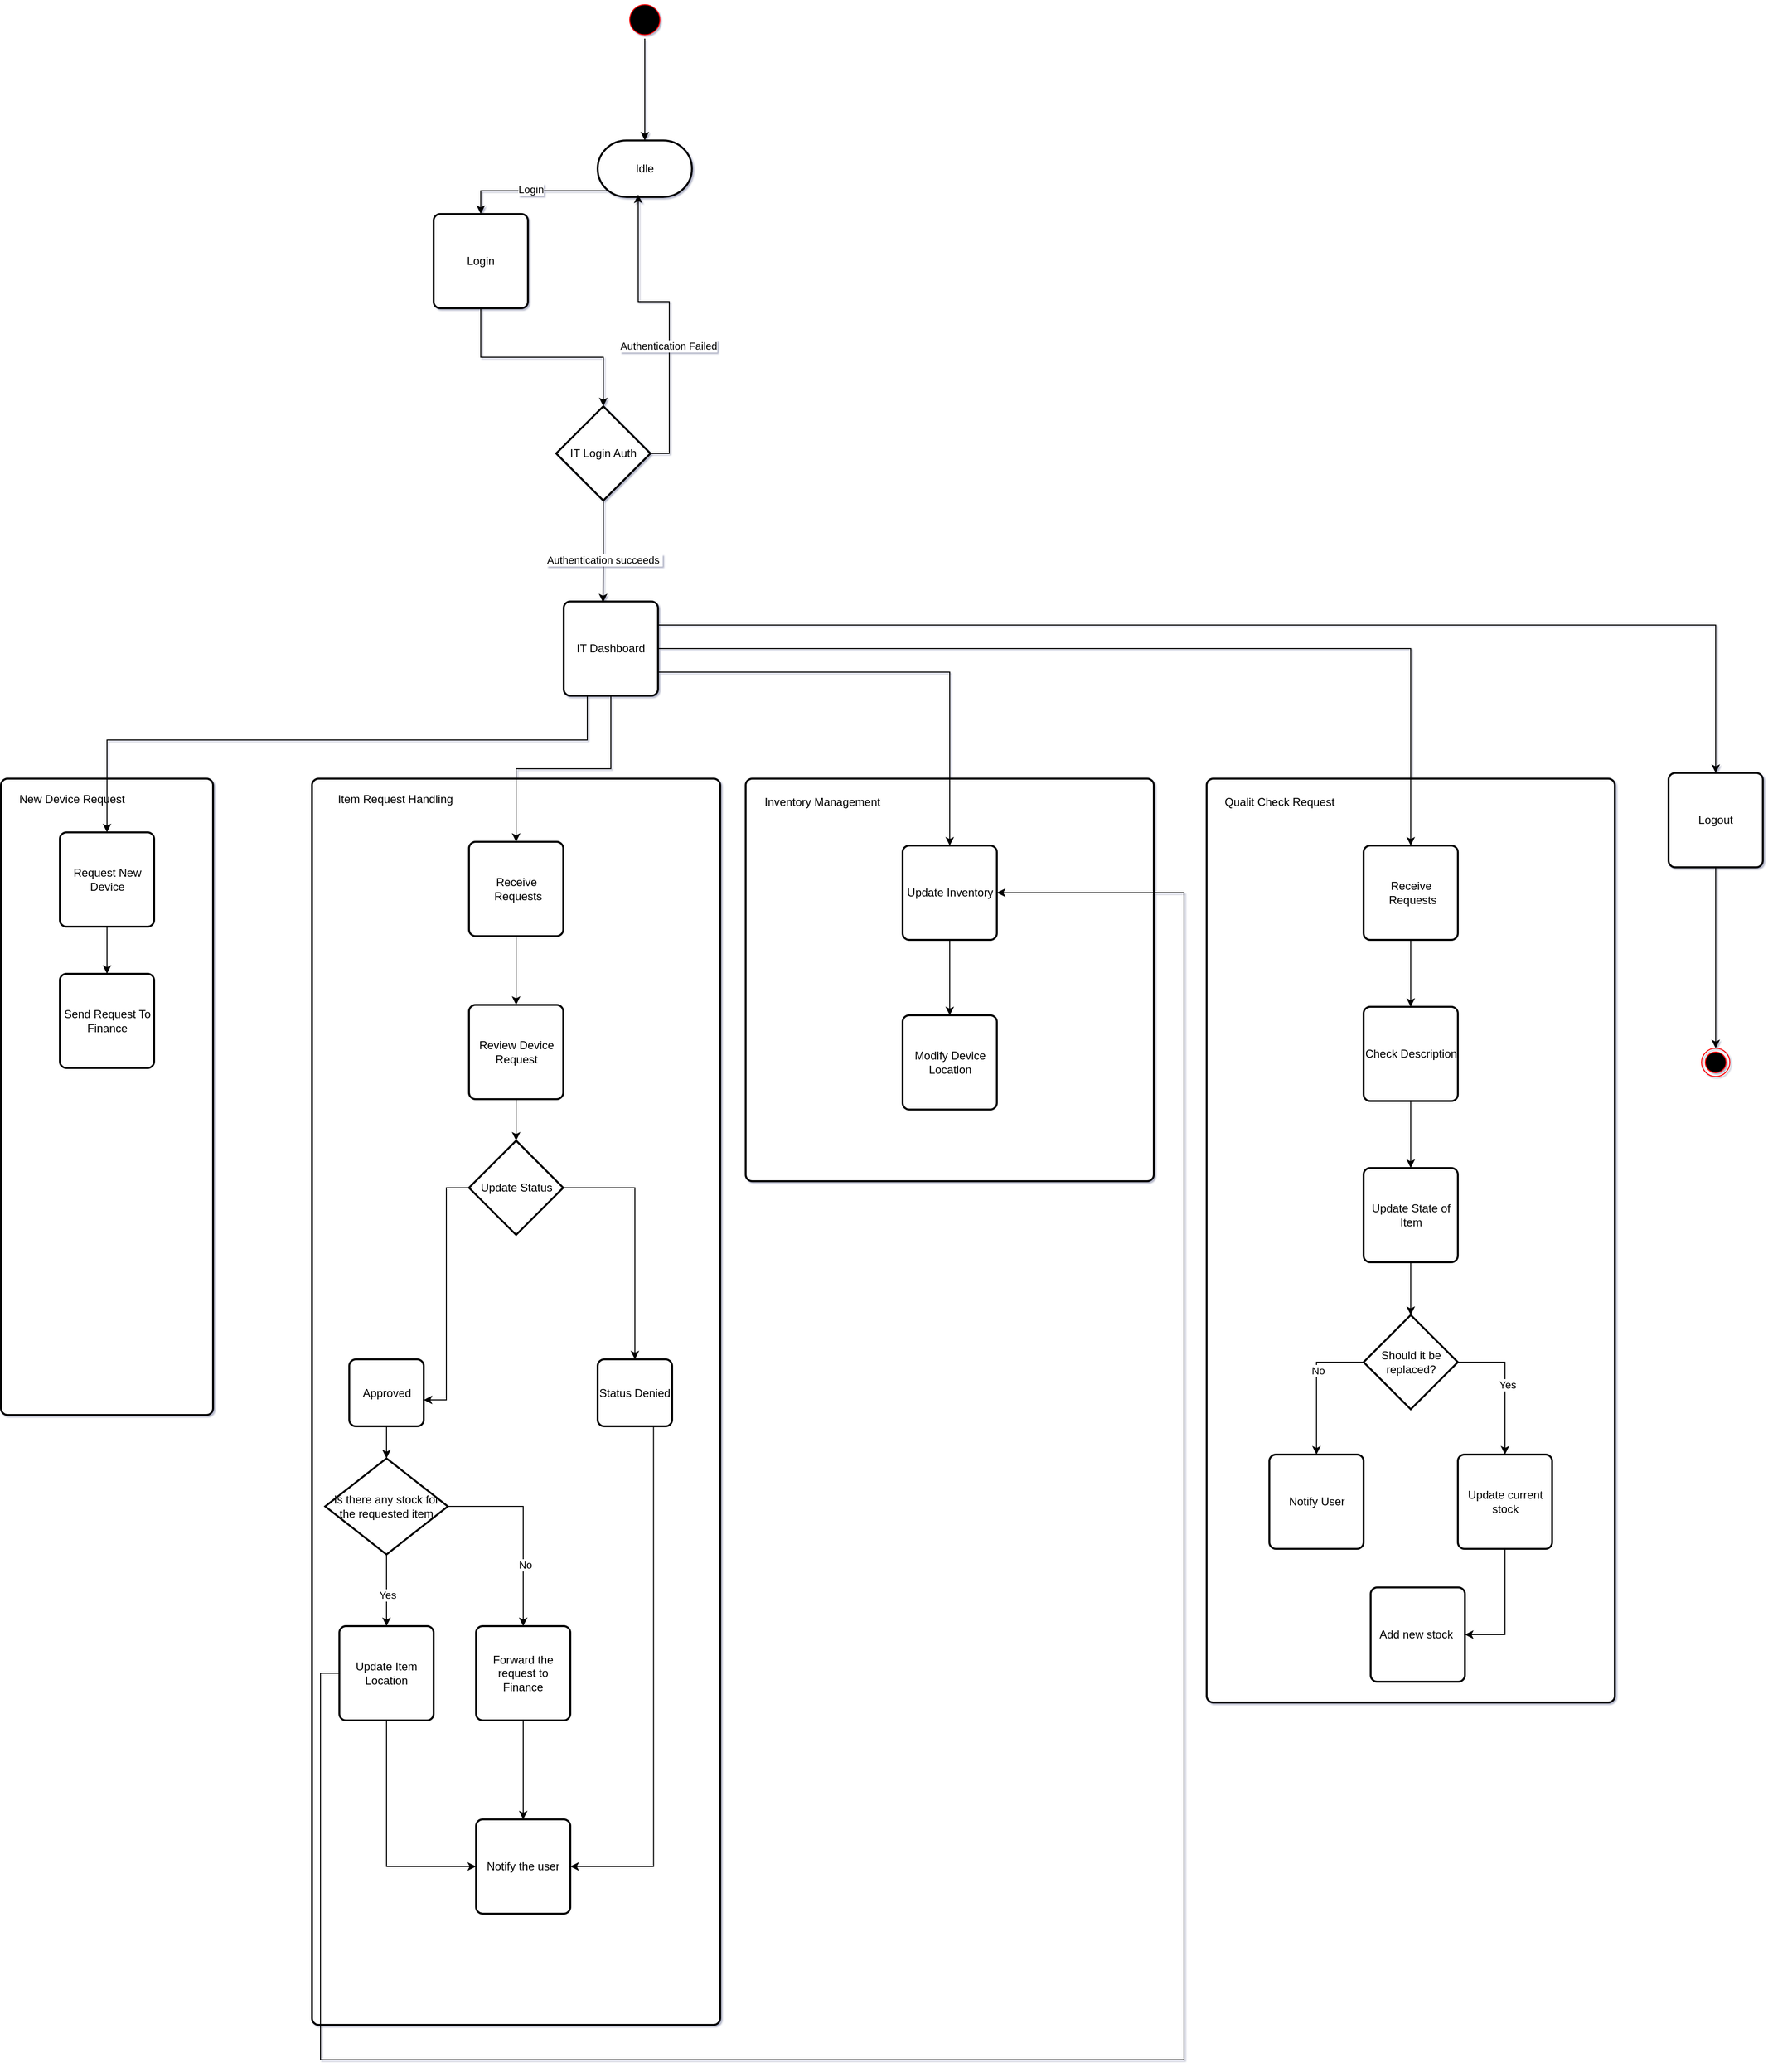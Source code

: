<mxfile version="27.0.9">
  <diagram name="Page-1" id="tA_SJaqa-9wHxWihn57W">
    <mxGraphModel dx="2478" dy="1324" grid="0" gridSize="10" guides="1" tooltips="1" connect="1" arrows="1" fold="1" page="0" pageScale="1" pageWidth="850" pageHeight="1100" math="0" shadow="1">
      <root>
        <mxCell id="0" />
        <mxCell id="1" parent="0" />
        <mxCell id="hEPEejO46t2G2VZq0U7p-65" value="" style="rounded=1;whiteSpace=wrap;html=1;absoluteArcSize=1;arcSize=14;strokeWidth=2;" parent="1" vertex="1">
          <mxGeometry x="812" y="734" width="433" height="980" as="geometry" />
        </mxCell>
        <mxCell id="hEPEejO46t2G2VZq0U7p-53" value="" style="rounded=1;whiteSpace=wrap;html=1;absoluteArcSize=1;arcSize=14;strokeWidth=2;" parent="1" vertex="1">
          <mxGeometry x="323" y="734" width="433" height="427" as="geometry" />
        </mxCell>
        <mxCell id="hEPEejO46t2G2VZq0U7p-18" value="" style="rounded=1;whiteSpace=wrap;html=1;absoluteArcSize=1;arcSize=14;strokeWidth=2;" parent="1" vertex="1">
          <mxGeometry x="-137" y="734" width="433" height="1322" as="geometry" />
        </mxCell>
        <mxCell id="hEPEejO46t2G2VZq0U7p-10" value="" style="rounded=1;whiteSpace=wrap;html=1;absoluteArcSize=1;arcSize=14;strokeWidth=2;" parent="1" vertex="1">
          <mxGeometry x="-467" y="734" width="225" height="675" as="geometry" />
        </mxCell>
        <mxCell id="yYGXFNO1V-ZtBMGJ8n_N-7" style="edgeStyle=orthogonalEdgeStyle;rounded=0;orthogonalLoop=1;jettySize=auto;html=1;exitX=0.5;exitY=1;exitDx=0;exitDy=0;" parent="1" source="y_sWD-JEh5Cgod3ZYhG4-1" target="yYGXFNO1V-ZtBMGJ8n_N-4" edge="1">
          <mxGeometry relative="1" as="geometry" />
        </mxCell>
        <mxCell id="y_sWD-JEh5Cgod3ZYhG4-1" value="" style="ellipse;html=1;shape=startState;fillColor=#000000;strokeColor=#ff0000;" parent="1" vertex="1">
          <mxGeometry x="196" y="-91" width="40" height="40" as="geometry" />
        </mxCell>
        <mxCell id="yYGXFNO1V-ZtBMGJ8n_N-9" style="edgeStyle=orthogonalEdgeStyle;rounded=0;orthogonalLoop=1;jettySize=auto;html=1;exitX=0.11;exitY=0.89;exitDx=0;exitDy=0;exitPerimeter=0;" parent="1" source="yYGXFNO1V-ZtBMGJ8n_N-4" target="yYGXFNO1V-ZtBMGJ8n_N-8" edge="1">
          <mxGeometry relative="1" as="geometry" />
        </mxCell>
        <mxCell id="yYGXFNO1V-ZtBMGJ8n_N-12" value="Login" style="edgeLabel;html=1;align=center;verticalAlign=middle;resizable=0;points=[];" parent="yYGXFNO1V-ZtBMGJ8n_N-9" vertex="1" connectable="0">
          <mxGeometry x="0.032" y="-2" relative="1" as="geometry">
            <mxPoint as="offset" />
          </mxGeometry>
        </mxCell>
        <mxCell id="yYGXFNO1V-ZtBMGJ8n_N-4" value="Idle" style="strokeWidth=2;html=1;shape=mxgraph.flowchart.terminator;whiteSpace=wrap;" parent="1" vertex="1">
          <mxGeometry x="166" y="57" width="100" height="60" as="geometry" />
        </mxCell>
        <mxCell id="yYGXFNO1V-ZtBMGJ8n_N-10" style="edgeStyle=orthogonalEdgeStyle;rounded=0;orthogonalLoop=1;jettySize=auto;html=1;exitX=0.5;exitY=1;exitDx=0;exitDy=0;" parent="1" source="yYGXFNO1V-ZtBMGJ8n_N-8" target="yYGXFNO1V-ZtBMGJ8n_N-11" edge="1">
          <mxGeometry relative="1" as="geometry">
            <mxPoint x="139.857" y="360.714" as="targetPoint" />
          </mxGeometry>
        </mxCell>
        <mxCell id="yYGXFNO1V-ZtBMGJ8n_N-8" value="Login" style="rounded=1;whiteSpace=wrap;html=1;absoluteArcSize=1;arcSize=14;strokeWidth=2;" parent="1" vertex="1">
          <mxGeometry x="-8" y="135" width="100" height="100" as="geometry" />
        </mxCell>
        <mxCell id="yYGXFNO1V-ZtBMGJ8n_N-15" style="edgeStyle=orthogonalEdgeStyle;rounded=0;orthogonalLoop=1;jettySize=auto;html=1;exitX=0.5;exitY=1;exitDx=0;exitDy=0;exitPerimeter=0;entryX=0.417;entryY=0.01;entryDx=0;entryDy=0;entryPerimeter=0;" parent="1" source="yYGXFNO1V-ZtBMGJ8n_N-11" target="yYGXFNO1V-ZtBMGJ8n_N-16" edge="1">
          <mxGeometry relative="1" as="geometry">
            <mxPoint x="171.857" y="536.143" as="targetPoint" />
          </mxGeometry>
        </mxCell>
        <mxCell id="yYGXFNO1V-ZtBMGJ8n_N-17" value="Authentication succeeds&amp;nbsp;" style="edgeLabel;html=1;align=center;verticalAlign=middle;resizable=0;points=[];" parent="yYGXFNO1V-ZtBMGJ8n_N-15" vertex="1" connectable="0">
          <mxGeometry x="0.167" y="1" relative="1" as="geometry">
            <mxPoint as="offset" />
          </mxGeometry>
        </mxCell>
        <mxCell id="yYGXFNO1V-ZtBMGJ8n_N-11" value="IT Login Auth" style="strokeWidth=2;html=1;shape=mxgraph.flowchart.decision;whiteSpace=wrap;" parent="1" vertex="1">
          <mxGeometry x="121.997" y="339.004" width="100" height="100" as="geometry" />
        </mxCell>
        <mxCell id="yYGXFNO1V-ZtBMGJ8n_N-13" style="edgeStyle=orthogonalEdgeStyle;rounded=0;orthogonalLoop=1;jettySize=auto;html=1;exitX=1;exitY=0.5;exitDx=0;exitDy=0;exitPerimeter=0;entryX=0.43;entryY=0.957;entryDx=0;entryDy=0;entryPerimeter=0;" parent="1" source="yYGXFNO1V-ZtBMGJ8n_N-11" target="yYGXFNO1V-ZtBMGJ8n_N-4" edge="1">
          <mxGeometry relative="1" as="geometry" />
        </mxCell>
        <mxCell id="yYGXFNO1V-ZtBMGJ8n_N-14" value="Authentication Failed" style="edgeLabel;html=1;align=center;verticalAlign=middle;resizable=0;points=[];" parent="yYGXFNO1V-ZtBMGJ8n_N-13" vertex="1" connectable="0">
          <mxGeometry x="-0.178" y="1" relative="1" as="geometry">
            <mxPoint as="offset" />
          </mxGeometry>
        </mxCell>
        <mxCell id="yYGXFNO1V-ZtBMGJ8n_N-24" style="edgeStyle=orthogonalEdgeStyle;rounded=0;orthogonalLoop=1;jettySize=auto;html=1;exitX=0.25;exitY=1;exitDx=0;exitDy=0;entryX=0.5;entryY=0;entryDx=0;entryDy=0;" parent="1" source="yYGXFNO1V-ZtBMGJ8n_N-16" target="hEPEejO46t2G2VZq0U7p-13" edge="1">
          <mxGeometry relative="1" as="geometry">
            <mxPoint x="-57" y="789" as="targetPoint" />
            <Array as="points">
              <mxPoint x="155" y="693" />
              <mxPoint x="-354" y="693" />
            </Array>
          </mxGeometry>
        </mxCell>
        <mxCell id="hEPEejO46t2G2VZq0U7p-23" style="edgeStyle=orthogonalEdgeStyle;rounded=0;orthogonalLoop=1;jettySize=auto;html=1;exitX=0.5;exitY=1;exitDx=0;exitDy=0;" parent="1" source="yYGXFNO1V-ZtBMGJ8n_N-16" target="hEPEejO46t2G2VZq0U7p-20" edge="1">
          <mxGeometry relative="1" as="geometry" />
        </mxCell>
        <mxCell id="hEPEejO46t2G2VZq0U7p-51" style="edgeStyle=orthogonalEdgeStyle;rounded=0;orthogonalLoop=1;jettySize=auto;html=1;exitX=1;exitY=0.25;exitDx=0;exitDy=0;" parent="1" source="yYGXFNO1V-ZtBMGJ8n_N-16" target="hEPEejO46t2G2VZq0U7p-3" edge="1">
          <mxGeometry relative="1" as="geometry" />
        </mxCell>
        <mxCell id="hEPEejO46t2G2VZq0U7p-54" style="edgeStyle=orthogonalEdgeStyle;rounded=0;orthogonalLoop=1;jettySize=auto;html=1;exitX=1;exitY=0.75;exitDx=0;exitDy=0;entryX=0.5;entryY=0;entryDx=0;entryDy=0;" parent="1" source="yYGXFNO1V-ZtBMGJ8n_N-16" target="hEPEejO46t2G2VZq0U7p-56" edge="1">
          <mxGeometry relative="1" as="geometry" />
        </mxCell>
        <mxCell id="hEPEejO46t2G2VZq0U7p-67" style="edgeStyle=orthogonalEdgeStyle;rounded=0;orthogonalLoop=1;jettySize=auto;html=1;exitX=1;exitY=0.5;exitDx=0;exitDy=0;" parent="1" source="yYGXFNO1V-ZtBMGJ8n_N-16" target="hEPEejO46t2G2VZq0U7p-69" edge="1">
          <mxGeometry relative="1" as="geometry" />
        </mxCell>
        <mxCell id="yYGXFNO1V-ZtBMGJ8n_N-16" value="IT Dashboard" style="rounded=1;whiteSpace=wrap;html=1;absoluteArcSize=1;arcSize=14;strokeWidth=2;" parent="1" vertex="1">
          <mxGeometry x="130" y="546" width="100" height="100" as="geometry" />
        </mxCell>
        <mxCell id="yYGXFNO1V-ZtBMGJ8n_N-54" value="" style="ellipse;html=1;shape=endState;fillColor=#000000;strokeColor=#ff0000;" parent="1" vertex="1">
          <mxGeometry x="1337" y="1020" width="30" height="30" as="geometry" />
        </mxCell>
        <mxCell id="hEPEejO46t2G2VZq0U7p-52" style="edgeStyle=orthogonalEdgeStyle;rounded=0;orthogonalLoop=1;jettySize=auto;html=1;exitX=0.5;exitY=1;exitDx=0;exitDy=0;entryX=0.5;entryY=0;entryDx=0;entryDy=0;" parent="1" source="hEPEejO46t2G2VZq0U7p-3" target="yYGXFNO1V-ZtBMGJ8n_N-54" edge="1">
          <mxGeometry relative="1" as="geometry" />
        </mxCell>
        <mxCell id="hEPEejO46t2G2VZq0U7p-3" value="Logout" style="rounded=1;whiteSpace=wrap;html=1;absoluteArcSize=1;arcSize=14;strokeWidth=2;" parent="1" vertex="1">
          <mxGeometry x="1302" y="728" width="100" height="100" as="geometry" />
        </mxCell>
        <mxCell id="hEPEejO46t2G2VZq0U7p-11" value="New Device Request" style="text;html=1;align=center;verticalAlign=middle;resizable=0;points=[];autosize=1;strokeColor=none;fillColor=none;" parent="1" vertex="1">
          <mxGeometry x="-457" y="743" width="130" height="26" as="geometry" />
        </mxCell>
        <mxCell id="hEPEejO46t2G2VZq0U7p-17" style="edgeStyle=orthogonalEdgeStyle;rounded=0;orthogonalLoop=1;jettySize=auto;html=1;exitX=0.5;exitY=1;exitDx=0;exitDy=0;" parent="1" source="hEPEejO46t2G2VZq0U7p-13" target="hEPEejO46t2G2VZq0U7p-16" edge="1">
          <mxGeometry relative="1" as="geometry" />
        </mxCell>
        <mxCell id="hEPEejO46t2G2VZq0U7p-13" value="Request New Device" style="rounded=1;whiteSpace=wrap;html=1;absoluteArcSize=1;arcSize=14;strokeWidth=2;" parent="1" vertex="1">
          <mxGeometry x="-404.5" y="791" width="100" height="100" as="geometry" />
        </mxCell>
        <mxCell id="hEPEejO46t2G2VZq0U7p-16" value="Send Request To Finance" style="rounded=1;whiteSpace=wrap;html=1;absoluteArcSize=1;arcSize=14;strokeWidth=2;" parent="1" vertex="1">
          <mxGeometry x="-404.5" y="941" width="100" height="100" as="geometry" />
        </mxCell>
        <mxCell id="hEPEejO46t2G2VZq0U7p-19" value="Item Request Handling" style="text;html=1;align=center;verticalAlign=middle;resizable=0;points=[];autosize=1;strokeColor=none;fillColor=none;" parent="1" vertex="1">
          <mxGeometry x="-119" y="743" width="140" height="26" as="geometry" />
        </mxCell>
        <mxCell id="hEPEejO46t2G2VZq0U7p-24" style="edgeStyle=orthogonalEdgeStyle;rounded=0;orthogonalLoop=1;jettySize=auto;html=1;exitX=0.5;exitY=1;exitDx=0;exitDy=0;" parent="1" source="hEPEejO46t2G2VZq0U7p-20" target="hEPEejO46t2G2VZq0U7p-21" edge="1">
          <mxGeometry relative="1" as="geometry" />
        </mxCell>
        <mxCell id="hEPEejO46t2G2VZq0U7p-20" value="Receive&lt;div&gt;&amp;nbsp;Requests&lt;/div&gt;" style="rounded=1;whiteSpace=wrap;html=1;absoluteArcSize=1;arcSize=14;strokeWidth=2;" parent="1" vertex="1">
          <mxGeometry x="29.5" y="801" width="100" height="100" as="geometry" />
        </mxCell>
        <mxCell id="hEPEejO46t2G2VZq0U7p-25" style="edgeStyle=orthogonalEdgeStyle;rounded=0;orthogonalLoop=1;jettySize=auto;html=1;exitX=0.5;exitY=1;exitDx=0;exitDy=0;" parent="1" source="hEPEejO46t2G2VZq0U7p-21" target="hEPEejO46t2G2VZq0U7p-22" edge="1">
          <mxGeometry relative="1" as="geometry" />
        </mxCell>
        <mxCell id="hEPEejO46t2G2VZq0U7p-21" value="Review Device Request" style="rounded=1;whiteSpace=wrap;html=1;absoluteArcSize=1;arcSize=14;strokeWidth=2;" parent="1" vertex="1">
          <mxGeometry x="29.5" y="974" width="100" height="100" as="geometry" />
        </mxCell>
        <mxCell id="hEPEejO46t2G2VZq0U7p-32" style="edgeStyle=orthogonalEdgeStyle;rounded=0;orthogonalLoop=1;jettySize=auto;html=1;exitX=1;exitY=0.5;exitDx=0;exitDy=0;exitPerimeter=0;" parent="1" source="hEPEejO46t2G2VZq0U7p-22" target="hEPEejO46t2G2VZq0U7p-30" edge="1">
          <mxGeometry relative="1" as="geometry" />
        </mxCell>
        <mxCell id="hEPEejO46t2G2VZq0U7p-22" value="Update Status" style="strokeWidth=2;html=1;shape=mxgraph.flowchart.decision;whiteSpace=wrap;" parent="1" vertex="1">
          <mxGeometry x="29.5" y="1118" width="100" height="100" as="geometry" />
        </mxCell>
        <mxCell id="hEPEejO46t2G2VZq0U7p-41" style="edgeStyle=orthogonalEdgeStyle;rounded=0;orthogonalLoop=1;jettySize=auto;html=1;exitX=0.5;exitY=1;exitDx=0;exitDy=0;" parent="1" source="hEPEejO46t2G2VZq0U7p-27" target="hEPEejO46t2G2VZq0U7p-40" edge="1">
          <mxGeometry relative="1" as="geometry" />
        </mxCell>
        <mxCell id="hEPEejO46t2G2VZq0U7p-27" value="Approved" style="rounded=1;whiteSpace=wrap;html=1;absoluteArcSize=1;arcSize=14;strokeWidth=2;" parent="1" vertex="1">
          <mxGeometry x="-97.5" y="1350" width="79" height="71" as="geometry" />
        </mxCell>
        <mxCell id="hEPEejO46t2G2VZq0U7p-28" style="edgeStyle=orthogonalEdgeStyle;rounded=0;orthogonalLoop=1;jettySize=auto;html=1;exitX=0;exitY=0.5;exitDx=0;exitDy=0;exitPerimeter=0;entryX=1;entryY=0.606;entryDx=0;entryDy=0;entryPerimeter=0;" parent="1" source="hEPEejO46t2G2VZq0U7p-22" target="hEPEejO46t2G2VZq0U7p-27" edge="1">
          <mxGeometry relative="1" as="geometry" />
        </mxCell>
        <mxCell id="hEPEejO46t2G2VZq0U7p-50" style="edgeStyle=orthogonalEdgeStyle;rounded=0;orthogonalLoop=1;jettySize=auto;html=1;exitX=0.75;exitY=1;exitDx=0;exitDy=0;entryX=1;entryY=0.5;entryDx=0;entryDy=0;" parent="1" source="hEPEejO46t2G2VZq0U7p-30" target="hEPEejO46t2G2VZq0U7p-47" edge="1">
          <mxGeometry relative="1" as="geometry" />
        </mxCell>
        <mxCell id="hEPEejO46t2G2VZq0U7p-30" value="Status Denied" style="rounded=1;whiteSpace=wrap;html=1;absoluteArcSize=1;arcSize=14;strokeWidth=2;" parent="1" vertex="1">
          <mxGeometry x="166" y="1350" width="79" height="71" as="geometry" />
        </mxCell>
        <mxCell id="hEPEejO46t2G2VZq0U7p-48" style="edgeStyle=orthogonalEdgeStyle;rounded=0;orthogonalLoop=1;jettySize=auto;html=1;exitX=0.5;exitY=1;exitDx=0;exitDy=0;entryX=0;entryY=0.5;entryDx=0;entryDy=0;" parent="1" source="hEPEejO46t2G2VZq0U7p-35" target="hEPEejO46t2G2VZq0U7p-47" edge="1">
          <mxGeometry relative="1" as="geometry" />
        </mxCell>
        <mxCell id="hEPEejO46t2G2VZq0U7p-63" style="edgeStyle=orthogonalEdgeStyle;rounded=0;orthogonalLoop=1;jettySize=auto;html=1;exitX=0;exitY=0.5;exitDx=0;exitDy=0;entryX=1;entryY=0.5;entryDx=0;entryDy=0;" parent="1" source="hEPEejO46t2G2VZq0U7p-35" target="hEPEejO46t2G2VZq0U7p-56" edge="1">
          <mxGeometry relative="1" as="geometry">
            <Array as="points">
              <mxPoint x="-128" y="1683" />
              <mxPoint x="-128" y="2093" />
              <mxPoint x="788" y="2093" />
              <mxPoint x="788" y="855" />
            </Array>
          </mxGeometry>
        </mxCell>
        <mxCell id="hEPEejO46t2G2VZq0U7p-35" value="Update Item Location" style="rounded=1;whiteSpace=wrap;html=1;absoluteArcSize=1;arcSize=14;strokeWidth=2;" parent="1" vertex="1">
          <mxGeometry x="-108" y="1633" width="100" height="100" as="geometry" />
        </mxCell>
        <mxCell id="hEPEejO46t2G2VZq0U7p-42" style="edgeStyle=orthogonalEdgeStyle;rounded=0;orthogonalLoop=1;jettySize=auto;html=1;exitX=0.5;exitY=1;exitDx=0;exitDy=0;exitPerimeter=0;" parent="1" source="hEPEejO46t2G2VZq0U7p-40" target="hEPEejO46t2G2VZq0U7p-35" edge="1">
          <mxGeometry relative="1" as="geometry" />
        </mxCell>
        <mxCell id="hEPEejO46t2G2VZq0U7p-43" value="Yes" style="edgeLabel;html=1;align=center;verticalAlign=middle;resizable=0;points=[];" parent="hEPEejO46t2G2VZq0U7p-42" vertex="1" connectable="0">
          <mxGeometry x="0.124" y="1" relative="1" as="geometry">
            <mxPoint as="offset" />
          </mxGeometry>
        </mxCell>
        <mxCell id="hEPEejO46t2G2VZq0U7p-46" style="edgeStyle=orthogonalEdgeStyle;rounded=0;orthogonalLoop=1;jettySize=auto;html=1;exitX=1;exitY=0.5;exitDx=0;exitDy=0;exitPerimeter=0;entryX=0.5;entryY=0;entryDx=0;entryDy=0;" parent="1" source="hEPEejO46t2G2VZq0U7p-40" target="hEPEejO46t2G2VZq0U7p-45" edge="1">
          <mxGeometry relative="1" as="geometry" />
        </mxCell>
        <mxCell id="2IiLUxkEyskVp26Cv9l9-3" value="No" style="edgeLabel;html=1;align=center;verticalAlign=middle;resizable=0;points=[];" vertex="1" connectable="0" parent="hEPEejO46t2G2VZq0U7p-46">
          <mxGeometry x="0.368" y="2" relative="1" as="geometry">
            <mxPoint as="offset" />
          </mxGeometry>
        </mxCell>
        <mxCell id="hEPEejO46t2G2VZq0U7p-40" value="Is there any stock for the requested item" style="strokeWidth=2;html=1;shape=mxgraph.flowchart.decision;whiteSpace=wrap;" parent="1" vertex="1">
          <mxGeometry x="-123" y="1455" width="130" height="102" as="geometry" />
        </mxCell>
        <mxCell id="2IiLUxkEyskVp26Cv9l9-6" style="edgeStyle=orthogonalEdgeStyle;rounded=0;orthogonalLoop=1;jettySize=auto;html=1;exitX=0.5;exitY=1;exitDx=0;exitDy=0;" edge="1" parent="1" source="hEPEejO46t2G2VZq0U7p-45" target="hEPEejO46t2G2VZq0U7p-47">
          <mxGeometry relative="1" as="geometry" />
        </mxCell>
        <mxCell id="hEPEejO46t2G2VZq0U7p-45" value="Forward the request to Finance" style="rounded=1;whiteSpace=wrap;html=1;absoluteArcSize=1;arcSize=14;strokeWidth=2;" parent="1" vertex="1">
          <mxGeometry x="37" y="1633" width="100" height="100" as="geometry" />
        </mxCell>
        <mxCell id="hEPEejO46t2G2VZq0U7p-47" value="Notify the user" style="rounded=1;whiteSpace=wrap;html=1;absoluteArcSize=1;arcSize=14;strokeWidth=2;" parent="1" vertex="1">
          <mxGeometry x="37" y="1838" width="100" height="100" as="geometry" />
        </mxCell>
        <mxCell id="hEPEejO46t2G2VZq0U7p-55" value="Inventory Management" style="text;html=1;align=center;verticalAlign=middle;resizable=0;points=[];autosize=1;strokeColor=none;fillColor=none;" parent="1" vertex="1">
          <mxGeometry x="333" y="746" width="141" height="26" as="geometry" />
        </mxCell>
        <mxCell id="hEPEejO46t2G2VZq0U7p-64" style="edgeStyle=orthogonalEdgeStyle;rounded=0;orthogonalLoop=1;jettySize=auto;html=1;exitX=0.5;exitY=1;exitDx=0;exitDy=0;" parent="1" source="hEPEejO46t2G2VZq0U7p-56" target="hEPEejO46t2G2VZq0U7p-58" edge="1">
          <mxGeometry relative="1" as="geometry" />
        </mxCell>
        <mxCell id="hEPEejO46t2G2VZq0U7p-56" value="Update Inventory" style="rounded=1;whiteSpace=wrap;html=1;absoluteArcSize=1;arcSize=14;strokeWidth=2;" parent="1" vertex="1">
          <mxGeometry x="489.5" y="805" width="100" height="100" as="geometry" />
        </mxCell>
        <mxCell id="hEPEejO46t2G2VZq0U7p-58" value="Modify Device Location" style="rounded=1;whiteSpace=wrap;html=1;absoluteArcSize=1;arcSize=14;strokeWidth=2;" parent="1" vertex="1">
          <mxGeometry x="489.5" y="985" width="100" height="100" as="geometry" />
        </mxCell>
        <mxCell id="hEPEejO46t2G2VZq0U7p-66" value="Qualit Check Request" style="text;html=1;align=center;verticalAlign=middle;resizable=0;points=[];autosize=1;strokeColor=none;fillColor=none;" parent="1" vertex="1">
          <mxGeometry x="821" y="746" width="135" height="26" as="geometry" />
        </mxCell>
        <mxCell id="hEPEejO46t2G2VZq0U7p-73" style="edgeStyle=orthogonalEdgeStyle;rounded=0;orthogonalLoop=1;jettySize=auto;html=1;exitX=0.5;exitY=1;exitDx=0;exitDy=0;" parent="1" source="hEPEejO46t2G2VZq0U7p-69" target="hEPEejO46t2G2VZq0U7p-72" edge="1">
          <mxGeometry relative="1" as="geometry" />
        </mxCell>
        <mxCell id="hEPEejO46t2G2VZq0U7p-69" value="Receive&lt;div&gt;&amp;nbsp;Requests&lt;/div&gt;" style="rounded=1;whiteSpace=wrap;html=1;absoluteArcSize=1;arcSize=14;strokeWidth=2;" parent="1" vertex="1">
          <mxGeometry x="978.5" y="805" width="100" height="100" as="geometry" />
        </mxCell>
        <mxCell id="hEPEejO46t2G2VZq0U7p-75" style="edgeStyle=orthogonalEdgeStyle;rounded=0;orthogonalLoop=1;jettySize=auto;html=1;exitX=0.5;exitY=1;exitDx=0;exitDy=0;" parent="1" source="hEPEejO46t2G2VZq0U7p-72" target="hEPEejO46t2G2VZq0U7p-74" edge="1">
          <mxGeometry relative="1" as="geometry" />
        </mxCell>
        <mxCell id="hEPEejO46t2G2VZq0U7p-72" value="Check Description" style="rounded=1;whiteSpace=wrap;html=1;absoluteArcSize=1;arcSize=14;strokeWidth=2;" parent="1" vertex="1">
          <mxGeometry x="978.5" y="976" width="100" height="100" as="geometry" />
        </mxCell>
        <mxCell id="hEPEejO46t2G2VZq0U7p-78" style="edgeStyle=orthogonalEdgeStyle;rounded=0;orthogonalLoop=1;jettySize=auto;html=1;exitX=0.5;exitY=1;exitDx=0;exitDy=0;" parent="1" source="hEPEejO46t2G2VZq0U7p-74" target="hEPEejO46t2G2VZq0U7p-77" edge="1">
          <mxGeometry relative="1" as="geometry" />
        </mxCell>
        <mxCell id="hEPEejO46t2G2VZq0U7p-74" value="Update State of Item" style="rounded=1;whiteSpace=wrap;html=1;absoluteArcSize=1;arcSize=14;strokeWidth=2;" parent="1" vertex="1">
          <mxGeometry x="978.5" y="1147" width="100" height="100" as="geometry" />
        </mxCell>
        <mxCell id="hEPEejO46t2G2VZq0U7p-81" style="edgeStyle=orthogonalEdgeStyle;rounded=0;orthogonalLoop=1;jettySize=auto;html=1;exitX=0;exitY=0.5;exitDx=0;exitDy=0;exitPerimeter=0;" parent="1" source="hEPEejO46t2G2VZq0U7p-77" target="hEPEejO46t2G2VZq0U7p-79" edge="1">
          <mxGeometry relative="1" as="geometry" />
        </mxCell>
        <mxCell id="hEPEejO46t2G2VZq0U7p-83" value="No" style="edgeLabel;html=1;align=center;verticalAlign=middle;resizable=0;points=[];" parent="hEPEejO46t2G2VZq0U7p-81" vertex="1" connectable="0">
          <mxGeometry x="-0.211" y="1" relative="1" as="geometry">
            <mxPoint as="offset" />
          </mxGeometry>
        </mxCell>
        <mxCell id="hEPEejO46t2G2VZq0U7p-82" style="edgeStyle=orthogonalEdgeStyle;rounded=0;orthogonalLoop=1;jettySize=auto;html=1;exitX=1;exitY=0.5;exitDx=0;exitDy=0;exitPerimeter=0;" parent="1" source="hEPEejO46t2G2VZq0U7p-77" target="hEPEejO46t2G2VZq0U7p-80" edge="1">
          <mxGeometry relative="1" as="geometry" />
        </mxCell>
        <mxCell id="hEPEejO46t2G2VZq0U7p-84" value="Yes" style="edgeLabel;html=1;align=center;verticalAlign=middle;resizable=0;points=[];" parent="hEPEejO46t2G2VZq0U7p-82" vertex="1" connectable="0">
          <mxGeometry x="-0.012" y="2" relative="1" as="geometry">
            <mxPoint y="1" as="offset" />
          </mxGeometry>
        </mxCell>
        <mxCell id="hEPEejO46t2G2VZq0U7p-77" value="Should it be replaced?" style="strokeWidth=2;html=1;shape=mxgraph.flowchart.decision;whiteSpace=wrap;" parent="1" vertex="1">
          <mxGeometry x="978.5" y="1303" width="100" height="100" as="geometry" />
        </mxCell>
        <mxCell id="hEPEejO46t2G2VZq0U7p-79" value="Notify User" style="rounded=1;whiteSpace=wrap;html=1;absoluteArcSize=1;arcSize=14;strokeWidth=2;" parent="1" vertex="1">
          <mxGeometry x="878.5" y="1451" width="100" height="100" as="geometry" />
        </mxCell>
        <mxCell id="hEPEejO46t2G2VZq0U7p-87" style="edgeStyle=orthogonalEdgeStyle;rounded=0;orthogonalLoop=1;jettySize=auto;html=1;exitX=0.5;exitY=1;exitDx=0;exitDy=0;entryX=1;entryY=0.5;entryDx=0;entryDy=0;" parent="1" source="hEPEejO46t2G2VZq0U7p-80" target="hEPEejO46t2G2VZq0U7p-86" edge="1">
          <mxGeometry relative="1" as="geometry" />
        </mxCell>
        <mxCell id="hEPEejO46t2G2VZq0U7p-80" value="Update current stock" style="rounded=1;whiteSpace=wrap;html=1;absoluteArcSize=1;arcSize=14;strokeWidth=2;" parent="1" vertex="1">
          <mxGeometry x="1078.5" y="1451" width="100" height="100" as="geometry" />
        </mxCell>
        <mxCell id="hEPEejO46t2G2VZq0U7p-86" value="Add new stock&amp;nbsp;" style="rounded=1;whiteSpace=wrap;html=1;absoluteArcSize=1;arcSize=14;strokeWidth=2;" parent="1" vertex="1">
          <mxGeometry x="986" y="1592" width="100" height="100" as="geometry" />
        </mxCell>
      </root>
    </mxGraphModel>
  </diagram>
</mxfile>
